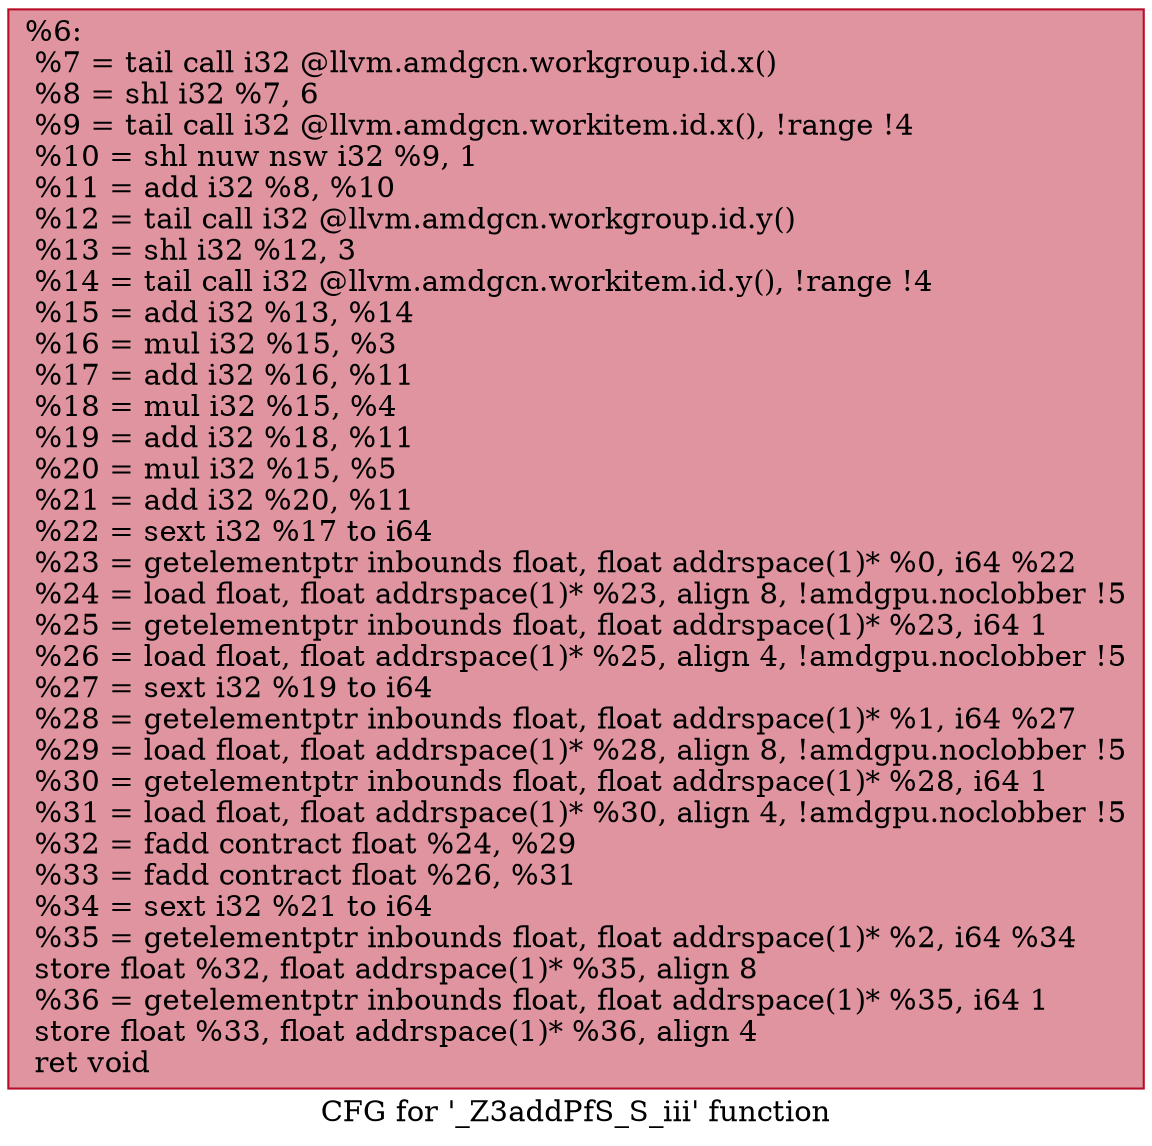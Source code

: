 digraph "CFG for '_Z3addPfS_S_iii' function" {
	label="CFG for '_Z3addPfS_S_iii' function";

	Node0x5178220 [shape=record,color="#b70d28ff", style=filled, fillcolor="#b70d2870",label="{%6:\l  %7 = tail call i32 @llvm.amdgcn.workgroup.id.x()\l  %8 = shl i32 %7, 6\l  %9 = tail call i32 @llvm.amdgcn.workitem.id.x(), !range !4\l  %10 = shl nuw nsw i32 %9, 1\l  %11 = add i32 %8, %10\l  %12 = tail call i32 @llvm.amdgcn.workgroup.id.y()\l  %13 = shl i32 %12, 3\l  %14 = tail call i32 @llvm.amdgcn.workitem.id.y(), !range !4\l  %15 = add i32 %13, %14\l  %16 = mul i32 %15, %3\l  %17 = add i32 %16, %11\l  %18 = mul i32 %15, %4\l  %19 = add i32 %18, %11\l  %20 = mul i32 %15, %5\l  %21 = add i32 %20, %11\l  %22 = sext i32 %17 to i64\l  %23 = getelementptr inbounds float, float addrspace(1)* %0, i64 %22\l  %24 = load float, float addrspace(1)* %23, align 8, !amdgpu.noclobber !5\l  %25 = getelementptr inbounds float, float addrspace(1)* %23, i64 1\l  %26 = load float, float addrspace(1)* %25, align 4, !amdgpu.noclobber !5\l  %27 = sext i32 %19 to i64\l  %28 = getelementptr inbounds float, float addrspace(1)* %1, i64 %27\l  %29 = load float, float addrspace(1)* %28, align 8, !amdgpu.noclobber !5\l  %30 = getelementptr inbounds float, float addrspace(1)* %28, i64 1\l  %31 = load float, float addrspace(1)* %30, align 4, !amdgpu.noclobber !5\l  %32 = fadd contract float %24, %29\l  %33 = fadd contract float %26, %31\l  %34 = sext i32 %21 to i64\l  %35 = getelementptr inbounds float, float addrspace(1)* %2, i64 %34\l  store float %32, float addrspace(1)* %35, align 8\l  %36 = getelementptr inbounds float, float addrspace(1)* %35, i64 1\l  store float %33, float addrspace(1)* %36, align 4\l  ret void\l}"];
}

